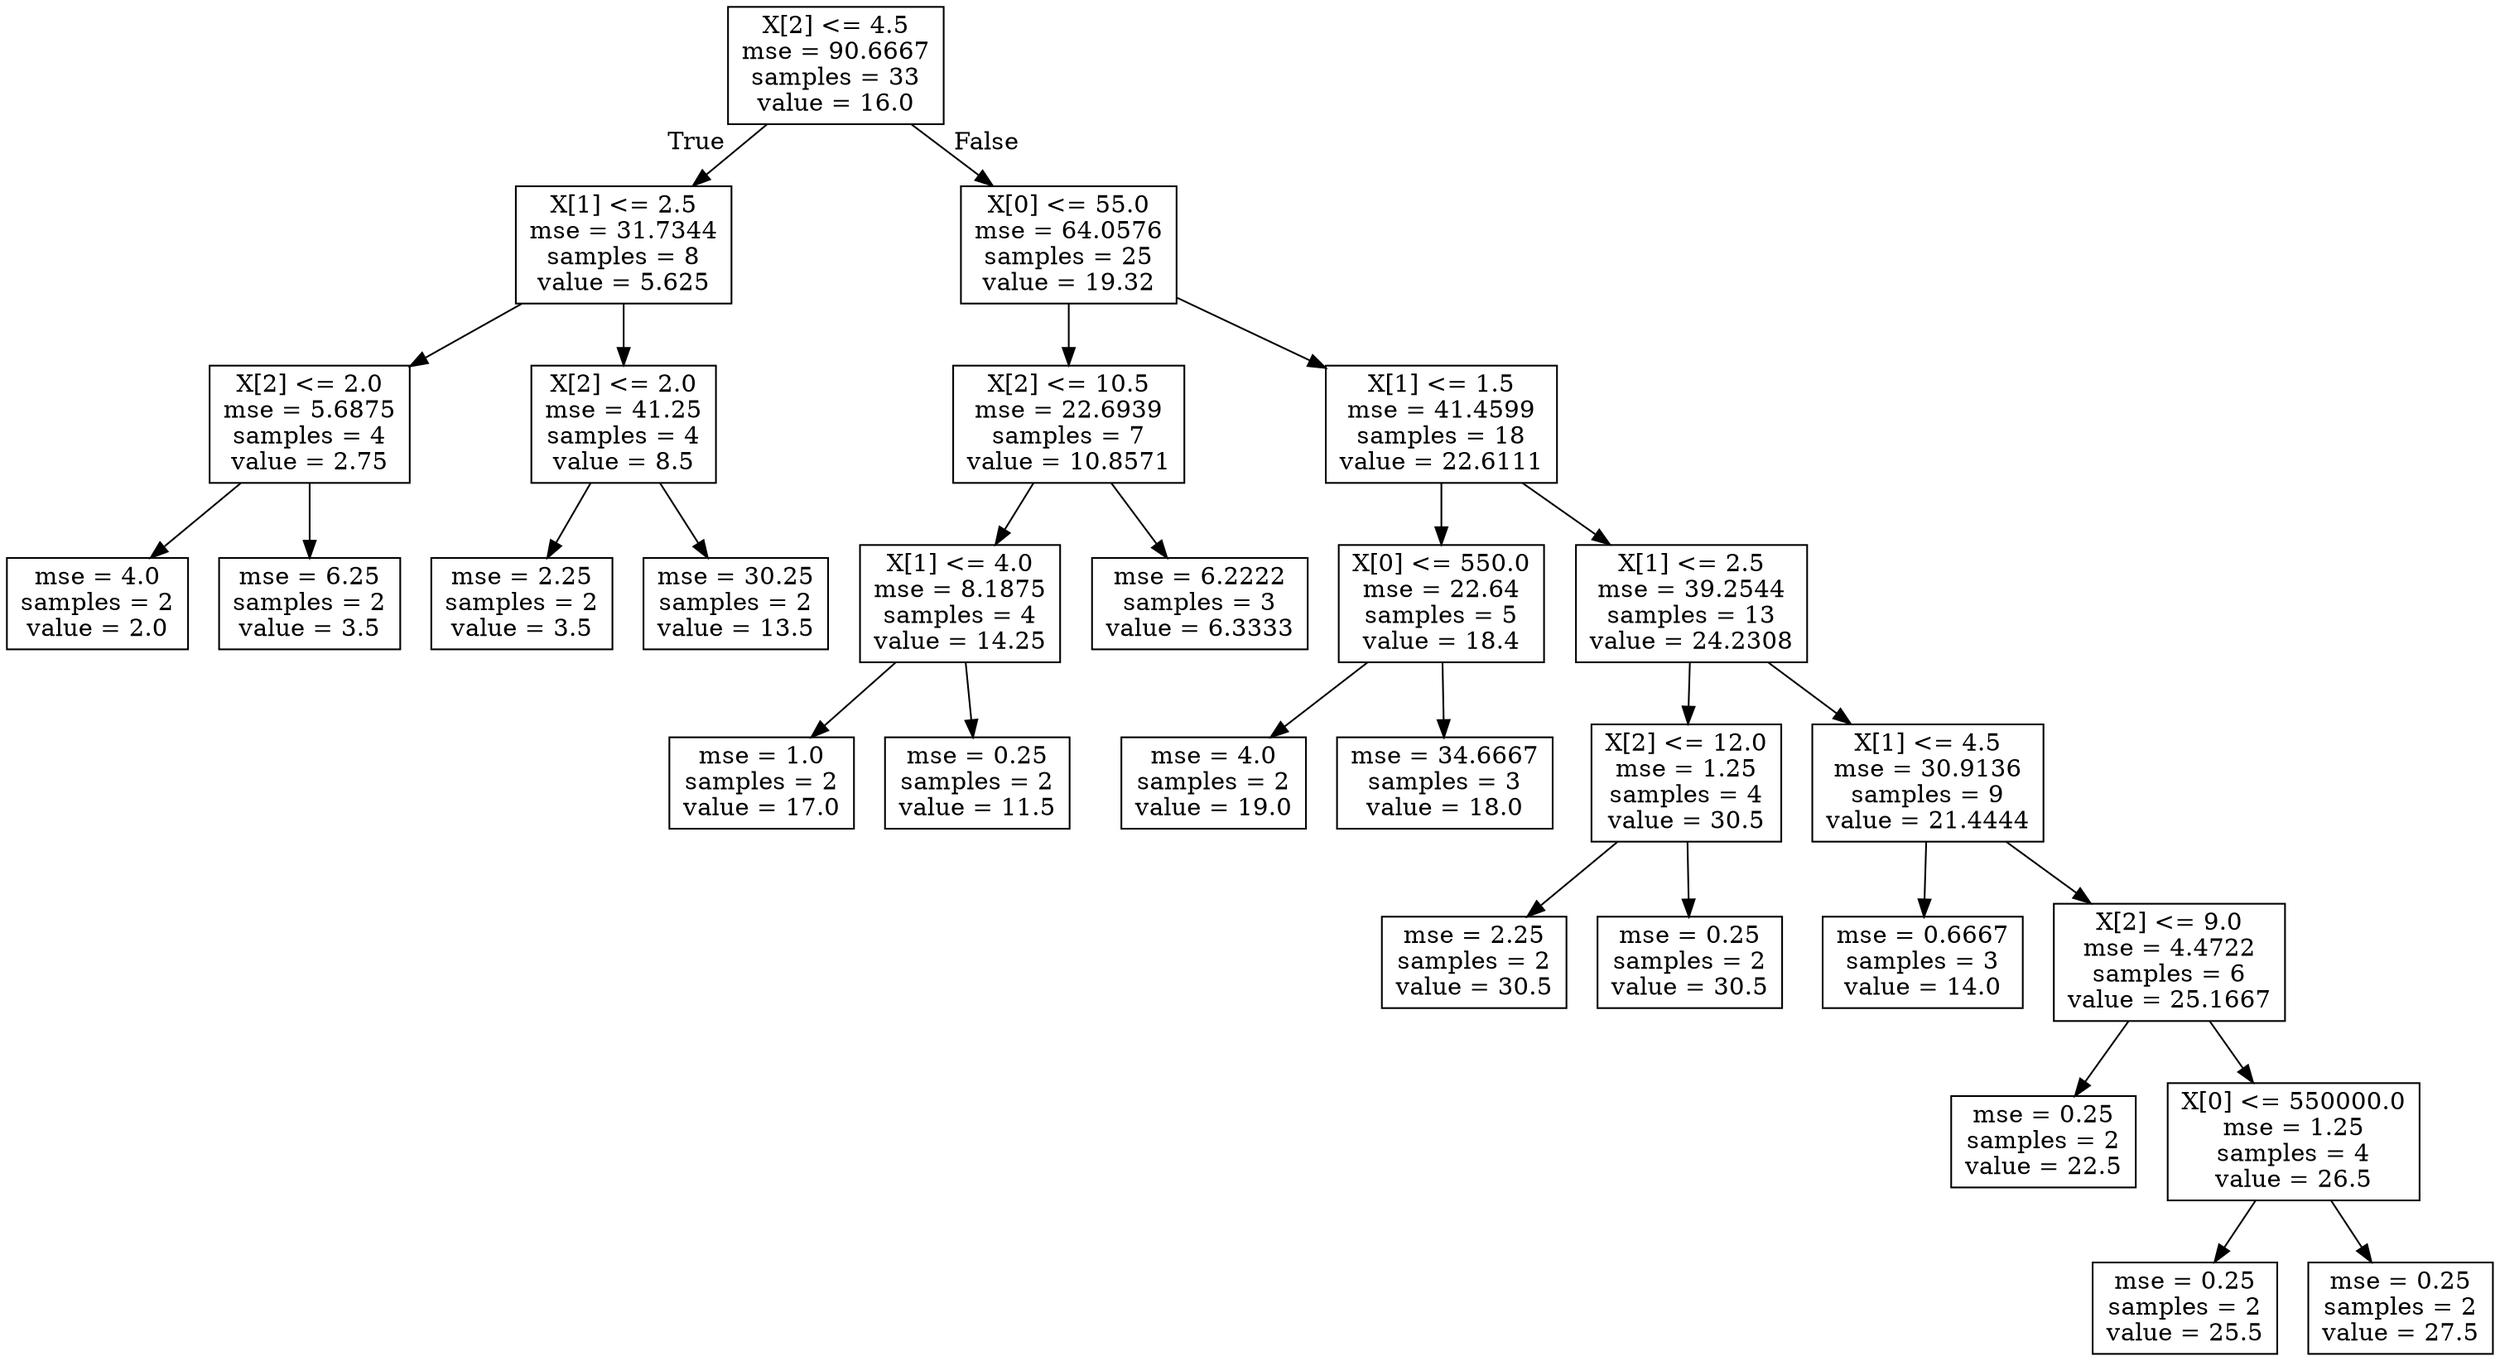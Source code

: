 digraph Tree {
node [shape=box] ;
0 [label="X[2] <= 4.5\nmse = 90.6667\nsamples = 33\nvalue = 16.0"] ;
1 [label="X[1] <= 2.5\nmse = 31.7344\nsamples = 8\nvalue = 5.625"] ;
0 -> 1 [labeldistance=2.5, labelangle=45, headlabel="True"] ;
2 [label="X[2] <= 2.0\nmse = 5.6875\nsamples = 4\nvalue = 2.75"] ;
1 -> 2 ;
3 [label="mse = 4.0\nsamples = 2\nvalue = 2.0"] ;
2 -> 3 ;
4 [label="mse = 6.25\nsamples = 2\nvalue = 3.5"] ;
2 -> 4 ;
5 [label="X[2] <= 2.0\nmse = 41.25\nsamples = 4\nvalue = 8.5"] ;
1 -> 5 ;
6 [label="mse = 2.25\nsamples = 2\nvalue = 3.5"] ;
5 -> 6 ;
7 [label="mse = 30.25\nsamples = 2\nvalue = 13.5"] ;
5 -> 7 ;
8 [label="X[0] <= 55.0\nmse = 64.0576\nsamples = 25\nvalue = 19.32"] ;
0 -> 8 [labeldistance=2.5, labelangle=-45, headlabel="False"] ;
9 [label="X[2] <= 10.5\nmse = 22.6939\nsamples = 7\nvalue = 10.8571"] ;
8 -> 9 ;
10 [label="X[1] <= 4.0\nmse = 8.1875\nsamples = 4\nvalue = 14.25"] ;
9 -> 10 ;
11 [label="mse = 1.0\nsamples = 2\nvalue = 17.0"] ;
10 -> 11 ;
12 [label="mse = 0.25\nsamples = 2\nvalue = 11.5"] ;
10 -> 12 ;
13 [label="mse = 6.2222\nsamples = 3\nvalue = 6.3333"] ;
9 -> 13 ;
14 [label="X[1] <= 1.5\nmse = 41.4599\nsamples = 18\nvalue = 22.6111"] ;
8 -> 14 ;
15 [label="X[0] <= 550.0\nmse = 22.64\nsamples = 5\nvalue = 18.4"] ;
14 -> 15 ;
16 [label="mse = 4.0\nsamples = 2\nvalue = 19.0"] ;
15 -> 16 ;
17 [label="mse = 34.6667\nsamples = 3\nvalue = 18.0"] ;
15 -> 17 ;
18 [label="X[1] <= 2.5\nmse = 39.2544\nsamples = 13\nvalue = 24.2308"] ;
14 -> 18 ;
19 [label="X[2] <= 12.0\nmse = 1.25\nsamples = 4\nvalue = 30.5"] ;
18 -> 19 ;
20 [label="mse = 2.25\nsamples = 2\nvalue = 30.5"] ;
19 -> 20 ;
21 [label="mse = 0.25\nsamples = 2\nvalue = 30.5"] ;
19 -> 21 ;
22 [label="X[1] <= 4.5\nmse = 30.9136\nsamples = 9\nvalue = 21.4444"] ;
18 -> 22 ;
23 [label="mse = 0.6667\nsamples = 3\nvalue = 14.0"] ;
22 -> 23 ;
24 [label="X[2] <= 9.0\nmse = 4.4722\nsamples = 6\nvalue = 25.1667"] ;
22 -> 24 ;
25 [label="mse = 0.25\nsamples = 2\nvalue = 22.5"] ;
24 -> 25 ;
26 [label="X[0] <= 550000.0\nmse = 1.25\nsamples = 4\nvalue = 26.5"] ;
24 -> 26 ;
27 [label="mse = 0.25\nsamples = 2\nvalue = 25.5"] ;
26 -> 27 ;
28 [label="mse = 0.25\nsamples = 2\nvalue = 27.5"] ;
26 -> 28 ;
}